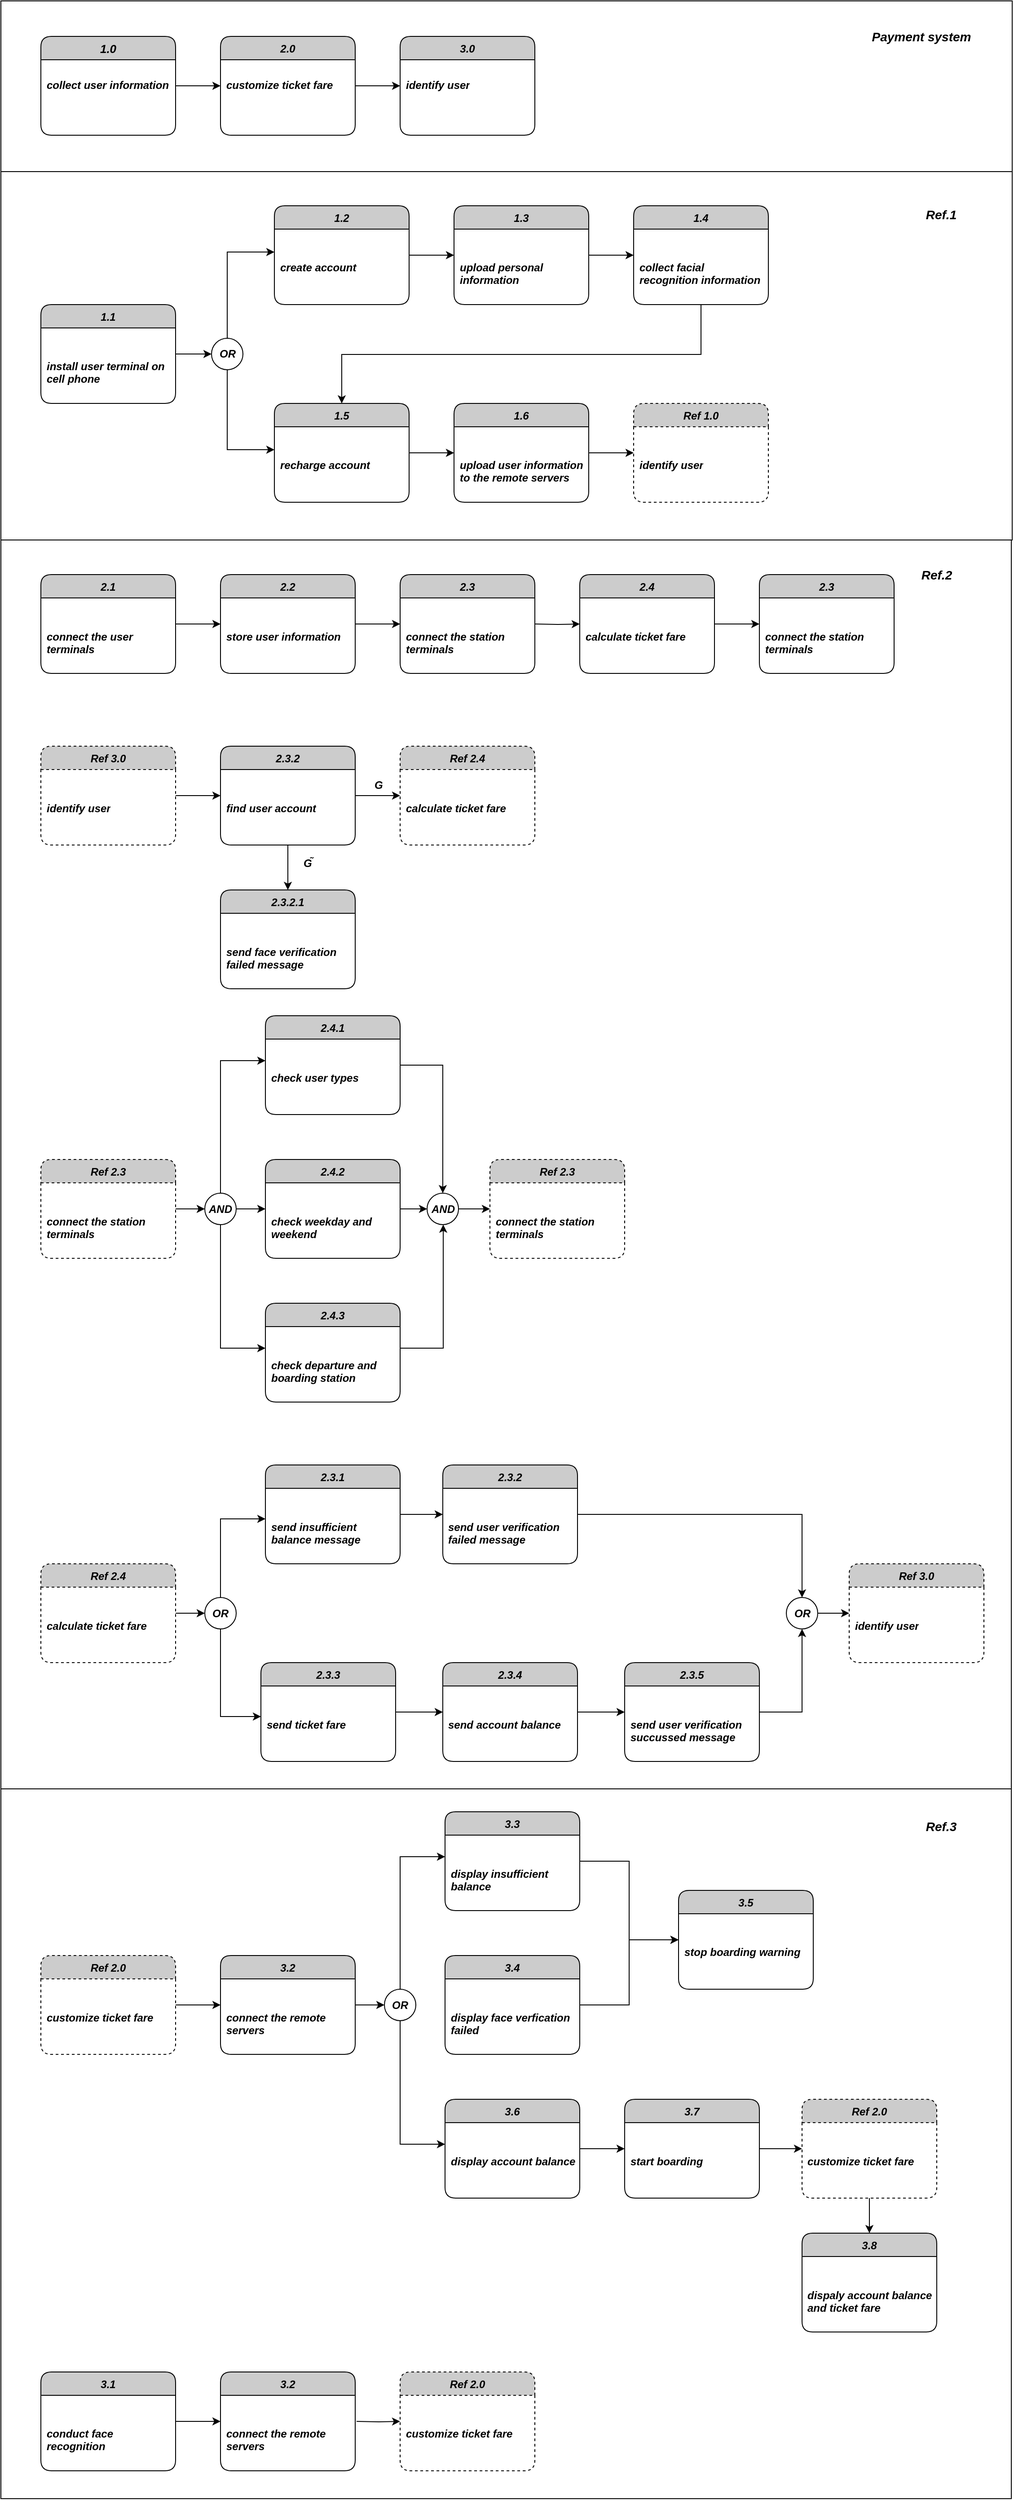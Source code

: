 <mxfile userAgent="Mozilla/5.0 (Windows NT 10.0; Win64; x64; rv:60.0) Gecko/20100101 Firefox/60.0" version="8.7.2" editor="www.draw.io" type="github"><diagram id="e5cf5e6e-a1c5-f6e3-67a1-fb44b6157341" name="Page-1"><mxGraphModel dx="1310" dy="785" grid="1" gridSize="14" guides="1" tooltips="1" connect="0" arrows="1" fold="1" page="1" pageScale="1" pageWidth="2339" pageHeight="3300" background="#ffffff" math="0" shadow="0"><root><mxCell id="0"/><mxCell id="1" parent="0"/><mxCell id="200" value="" style="rounded=0;whiteSpace=wrap;html=1;shadow=0;comic=0;fillColor=none;fontFamily=Helvetica;glass=0;" parent="1" vertex="1"><mxGeometry x="93" y="2080" width="1125" height="790" as="geometry"/></mxCell><mxCell id="201" value="" style="rounded=0;whiteSpace=wrap;html=1;shadow=0;comic=0;fillColor=none;fontFamily=Helvetica;glass=0;" parent="1" vertex="1"><mxGeometry x="93" y="690" width="1125" height="1390" as="geometry"/></mxCell><mxCell id="202" value="" style="rounded=0;whiteSpace=wrap;html=1;shadow=0;comic=0;fillColor=none;fontFamily=Helvetica;glass=0;" parent="1" vertex="1"><mxGeometry x="93" y="280" width="1126" height="410" as="geometry"/></mxCell><mxCell id="203" value="" style="rounded=0;whiteSpace=wrap;html=1;shadow=0;comic=0;fillColor=none;fontFamily=Helvetica;glass=0;gradientColor=#ffffff;" parent="1" vertex="1"><mxGeometry x="93" y="90" width="1126" height="190" as="geometry"/></mxCell><mxCell id="33" style="edgeStyle=orthogonalEdgeStyle;rounded=0;html=1;jettySize=auto;orthogonalLoop=1;fontFamily=Helvetica;" parent="1" source="16" target="25" edge="1"><mxGeometry relative="1" as="geometry"/></mxCell><mxCell id="16" value="1.0" style="swimlane;fontStyle=3;childLayout=stackLayout;horizontal=1;startSize=26;fillColor=#CCCCCC;horizontalStack=0;resizeParent=1;resizeParentMax=0;resizeLast=0;collapsible=1;marginBottom=0;swimlaneFillColor=#ffffff;fontFamily=Helvetica;rounded=1;fontSize=13;" parent="1" vertex="1"><mxGeometry x="137.5" y="129.5" width="150" height="110" as="geometry"/></mxCell><mxCell id="27" value="&#xA;collect user information&#xA;&#xA;" style="text;strokeColor=none;fillColor=none;align=left;verticalAlign=top;spacingLeft=4;spacingRight=4;overflow=hidden;rotatable=0;points=[[0,0.5],[1,0.5]];portConstraint=eastwest;fontStyle=3;whiteSpace=wrap;fontSize=12;" parent="16" vertex="1"><mxGeometry y="26" width="150" height="84" as="geometry"/></mxCell><mxCell id="35" style="edgeStyle=orthogonalEdgeStyle;rounded=0;html=1;jettySize=auto;orthogonalLoop=1;fontFamily=Helvetica;" parent="1" source="25" target="29" edge="1"><mxGeometry relative="1" as="geometry"/></mxCell><mxCell id="25" value="2.0" style="swimlane;fontStyle=3;childLayout=stackLayout;horizontal=1;startSize=26;fillColor=#CCCCCC;horizontalStack=0;resizeParent=1;resizeParentMax=0;resizeLast=0;collapsible=1;marginBottom=0;swimlaneFillColor=#ffffff;fontFamily=Helvetica;rounded=1;" parent="1" vertex="1"><mxGeometry x="337.5" y="129.5" width="150" height="110" as="geometry"/></mxCell><mxCell id="26" value="&#xA;customize ticket fare&#xA;&#xA;" style="text;strokeColor=none;fillColor=none;align=left;verticalAlign=top;spacingLeft=4;spacingRight=4;overflow=hidden;rotatable=0;points=[[0,0.5],[1,0.5]];portConstraint=eastwest;fontStyle=3;whiteSpace=wrap;fontSize=12;" parent="25" vertex="1"><mxGeometry y="26" width="150" height="84" as="geometry"/></mxCell><mxCell id="29" value="3.0" style="swimlane;fontStyle=3;childLayout=stackLayout;horizontal=1;startSize=26;fillColor=#CCCCCC;horizontalStack=0;resizeParent=1;resizeParentMax=0;resizeLast=0;collapsible=1;marginBottom=0;swimlaneFillColor=#ffffff;fontFamily=Helvetica;rounded=1;fontSize=12;" parent="1" vertex="1"><mxGeometry x="537.5" y="129.5" width="150" height="110" as="geometry"/></mxCell><mxCell id="30" value="&#xA;identify user&#xA;&#xA;" style="text;strokeColor=none;fillColor=none;align=left;verticalAlign=top;spacingLeft=4;spacingRight=4;overflow=hidden;rotatable=0;points=[[0,0.5],[1,0.5]];portConstraint=eastwest;fontStyle=3;whiteSpace=wrap;fontSize=12;" parent="29" vertex="1"><mxGeometry y="26" width="150" height="84" as="geometry"/></mxCell><mxCell id="55" style="edgeStyle=orthogonalEdgeStyle;rounded=0;html=1;entryX=0;entryY=0.5;entryPerimeter=0;jettySize=auto;orthogonalLoop=1;fontFamily=Helvetica;" parent="1" source="36" target="38" edge="1"><mxGeometry relative="1" as="geometry"/></mxCell><mxCell id="36" value="1.1" style="swimlane;fontStyle=3;childLayout=stackLayout;horizontal=1;startSize=26;fillColor=#CCCCCC;horizontalStack=0;resizeParent=1;resizeParentMax=0;resizeLast=0;collapsible=1;marginBottom=0;swimlaneFillColor=#ffffff;fontFamily=Helvetica;rounded=1;" parent="1" vertex="1"><mxGeometry x="137.5" y="428" width="150" height="110" as="geometry"/></mxCell><mxCell id="37" value="&#xA;&#xA;install user terminal on cell phone&#xA;" style="text;strokeColor=none;fillColor=none;align=left;verticalAlign=top;spacingLeft=4;spacingRight=4;overflow=hidden;rotatable=0;points=[[0,0.5],[1,0.5]];portConstraint=eastwest;fontStyle=3;whiteSpace=wrap;" parent="36" vertex="1"><mxGeometry y="26" width="150" height="84" as="geometry"/></mxCell><mxCell id="78" style="edgeStyle=orthogonalEdgeStyle;rounded=0;jumpStyle=none;html=1;jettySize=auto;orthogonalLoop=1;fontFamily=Helvetica;" parent="1" source="38" target="41" edge="1"><mxGeometry relative="1" as="geometry"><Array as="points"><mxPoint x="345.5" y="369.5"/></Array></mxGeometry></mxCell><mxCell id="79" style="edgeStyle=orthogonalEdgeStyle;rounded=0;jumpStyle=none;html=1;jettySize=auto;orthogonalLoop=1;fontFamily=Helvetica;" parent="1" source="38" target="48" edge="1"><mxGeometry relative="1" as="geometry"><Array as="points"><mxPoint x="345.5" y="589.5"/></Array></mxGeometry></mxCell><mxCell id="38" value="&lt;i&gt;&lt;b&gt;OR&lt;/b&gt;&lt;/i&gt;" style="ellipse;whiteSpace=wrap;html=1;aspect=fixed;fillColor=none;fontFamily=Helvetica;" parent="1" vertex="1"><mxGeometry x="327.5" y="465.5" width="35" height="35" as="geometry"/></mxCell><mxCell id="39" style="edgeStyle=orthogonalEdgeStyle;rounded=0;html=1;jettySize=auto;orthogonalLoop=1;fontFamily=Helvetica;" parent="1" source="40" target="43" edge="1"><mxGeometry relative="1" as="geometry"/></mxCell><mxCell id="40" value="1.2" style="swimlane;fontStyle=3;childLayout=stackLayout;horizontal=1;startSize=26;fillColor=#CCCCCC;horizontalStack=0;resizeParent=1;resizeParentMax=0;resizeLast=0;collapsible=1;marginBottom=0;swimlaneFillColor=#ffffff;fontFamily=Helvetica;rounded=1;" parent="1" vertex="1"><mxGeometry x="397.5" y="318" width="150" height="110" as="geometry"/></mxCell><mxCell id="41" value="&#xA;&#xA;create account&#xA;&#xA;" style="text;strokeColor=none;fillColor=none;align=left;verticalAlign=top;spacingLeft=4;spacingRight=4;overflow=hidden;rotatable=0;points=[[0,0.5],[1,0.5]];portConstraint=eastwest;fontStyle=3;whiteSpace=wrap;" parent="40" vertex="1"><mxGeometry y="26" width="150" height="84" as="geometry"/></mxCell><mxCell id="42" style="edgeStyle=orthogonalEdgeStyle;rounded=0;html=1;jettySize=auto;orthogonalLoop=1;fontFamily=Helvetica;" parent="1" source="43" target="45" edge="1"><mxGeometry relative="1" as="geometry"/></mxCell><mxCell id="43" value="1.3" style="swimlane;fontStyle=3;childLayout=stackLayout;horizontal=1;startSize=26;fillColor=#CCCCCC;horizontalStack=0;resizeParent=1;resizeParentMax=0;resizeLast=0;collapsible=1;marginBottom=0;swimlaneFillColor=#ffffff;fontFamily=Helvetica;rounded=1;" parent="1" vertex="1"><mxGeometry x="597.5" y="318" width="150" height="110" as="geometry"/></mxCell><mxCell id="44" value="&#xA;&#xA;upload personal information&#xA;" style="text;strokeColor=none;fillColor=none;align=left;verticalAlign=top;spacingLeft=4;spacingRight=4;overflow=hidden;rotatable=0;points=[[0,0.5],[1,0.5]];portConstraint=eastwest;fontStyle=3;whiteSpace=wrap;" parent="43" vertex="1"><mxGeometry y="26" width="150" height="84" as="geometry"/></mxCell><mxCell id="80" style="edgeStyle=orthogonalEdgeStyle;rounded=0;jumpStyle=none;html=1;jettySize=auto;orthogonalLoop=1;fontFamily=Helvetica;" parent="1" source="45" target="47" edge="1"><mxGeometry relative="1" as="geometry"><Array as="points"><mxPoint x="872.5" y="483.5"/><mxPoint x="472.5" y="483.5"/></Array></mxGeometry></mxCell><mxCell id="45" value="1.4" style="swimlane;fontStyle=3;childLayout=stackLayout;horizontal=1;startSize=26;fillColor=#CCCCCC;horizontalStack=0;resizeParent=1;resizeParentMax=0;resizeLast=0;collapsible=1;marginBottom=0;swimlaneFillColor=#ffffff;fontFamily=Helvetica;rounded=1;" parent="1" vertex="1"><mxGeometry x="797.5" y="318" width="150" height="110" as="geometry"/></mxCell><mxCell id="46" value="&#xA;&#xA;collect facial recognition information&#xA;" style="text;strokeColor=none;fillColor=none;align=left;verticalAlign=top;spacingLeft=4;spacingRight=4;overflow=hidden;rotatable=0;points=[[0,0.5],[1,0.5]];portConstraint=eastwest;fontStyle=3;whiteSpace=wrap;" parent="45" vertex="1"><mxGeometry y="26" width="150" height="84" as="geometry"/></mxCell><mxCell id="58" style="edgeStyle=orthogonalEdgeStyle;rounded=0;html=1;jettySize=auto;orthogonalLoop=1;fontFamily=Helvetica;" parent="1" source="47" target="51" edge="1"><mxGeometry relative="1" as="geometry"/></mxCell><mxCell id="47" value="1.5" style="swimlane;fontStyle=3;childLayout=stackLayout;horizontal=1;startSize=26;fillColor=#CCCCCC;horizontalStack=0;resizeParent=1;resizeParentMax=0;resizeLast=0;collapsible=1;marginBottom=0;swimlaneFillColor=#ffffff;fontFamily=Helvetica;comic=0;rounded=1;" parent="1" vertex="1"><mxGeometry x="397.5" y="538" width="150" height="110" as="geometry"/></mxCell><mxCell id="48" value="&#xA;&#xA;recharge account&#xA;&#xA;" style="text;strokeColor=none;fillColor=none;align=left;verticalAlign=top;spacingLeft=4;spacingRight=4;overflow=hidden;rotatable=0;points=[[0,0.5],[1,0.5]];portConstraint=eastwest;fontStyle=3;whiteSpace=wrap;" parent="47" vertex="1"><mxGeometry y="26" width="150" height="84" as="geometry"/></mxCell><mxCell id="59" style="edgeStyle=orthogonalEdgeStyle;rounded=0;html=1;jettySize=auto;orthogonalLoop=1;fontFamily=Helvetica;" parent="1" source="51" target="53" edge="1"><mxGeometry relative="1" as="geometry"/></mxCell><mxCell id="51" value="1.6" style="swimlane;fontStyle=3;childLayout=stackLayout;horizontal=1;startSize=26;fillColor=#CCCCCC;horizontalStack=0;resizeParent=1;resizeParentMax=0;resizeLast=0;collapsible=1;marginBottom=0;swimlaneFillColor=#ffffff;fontFamily=Helvetica;rounded=1;" parent="1" vertex="1"><mxGeometry x="597.5" y="538" width="150" height="110" as="geometry"/></mxCell><mxCell id="52" value="&#xA;&#xA;upload user information to the remote servers&#xA;" style="text;strokeColor=none;fillColor=none;align=left;verticalAlign=top;spacingLeft=4;spacingRight=4;overflow=hidden;rotatable=0;points=[[0,0.5],[1,0.5]];portConstraint=eastwest;fontStyle=3;whiteSpace=wrap;" parent="51" vertex="1"><mxGeometry y="26" width="150" height="84" as="geometry"/></mxCell><mxCell id="53" value="Ref 1.0" style="swimlane;fontStyle=3;childLayout=stackLayout;horizontal=1;startSize=26;fillColor=#CCCCCC;horizontalStack=0;resizeParent=1;resizeParentMax=0;resizeLast=0;collapsible=1;marginBottom=0;swimlaneFillColor=#ffffff;fontFamily=Helvetica;dashed=1;rounded=1;" parent="1" vertex="1"><mxGeometry x="797.5" y="538" width="150" height="110" as="geometry"/></mxCell><mxCell id="54" value="&#xA;&#xA;identify user&#xA;&#xA;" style="text;strokeColor=none;fillColor=none;align=left;verticalAlign=top;spacingLeft=4;spacingRight=4;overflow=hidden;rotatable=0;points=[[0,0.5],[1,0.5]];portConstraint=eastwest;fontStyle=3;whiteSpace=wrap;" parent="53" vertex="1"><mxGeometry y="26" width="150" height="84" as="geometry"/></mxCell><mxCell id="81" style="edgeStyle=orthogonalEdgeStyle;rounded=0;html=1;jettySize=auto;orthogonalLoop=1;fontFamily=Helvetica;" parent="1" source="82" target="85" edge="1"><mxGeometry relative="1" as="geometry"/></mxCell><mxCell id="82" value="2.1" style="swimlane;fontStyle=3;childLayout=stackLayout;horizontal=1;startSize=26;fillColor=#CCCCCC;horizontalStack=0;resizeParent=1;resizeParentMax=0;resizeLast=0;collapsible=1;marginBottom=0;swimlaneFillColor=#ffffff;fontFamily=Helvetica;rounded=1;" parent="1" vertex="1"><mxGeometry x="137.5" y="728.5" width="150" height="110" as="geometry"/></mxCell><mxCell id="83" value="&#xA;&#xA;connect the user terminals&#xA;" style="text;strokeColor=none;fillColor=none;align=left;verticalAlign=top;spacingLeft=4;spacingRight=4;overflow=hidden;rotatable=0;points=[[0,0.5],[1,0.5]];portConstraint=eastwest;fontStyle=3;whiteSpace=wrap;" parent="82" vertex="1"><mxGeometry y="26" width="150" height="84" as="geometry"/></mxCell><mxCell id="84" style="edgeStyle=orthogonalEdgeStyle;rounded=0;html=1;jettySize=auto;orthogonalLoop=1;fontFamily=Helvetica;" parent="1" source="85" target="87" edge="1"><mxGeometry relative="1" as="geometry"/></mxCell><mxCell id="85" value="2.2" style="swimlane;fontStyle=3;childLayout=stackLayout;horizontal=1;startSize=26;fillColor=#CCCCCC;horizontalStack=0;resizeParent=1;resizeParentMax=0;resizeLast=0;collapsible=1;marginBottom=0;swimlaneFillColor=#ffffff;fontFamily=Helvetica;rounded=1;" parent="1" vertex="1"><mxGeometry x="337.5" y="728.5" width="150" height="110" as="geometry"/></mxCell><mxCell id="86" value="&#xA;&#xA;store user information&#xA;&#xA;" style="text;strokeColor=none;fillColor=none;align=left;verticalAlign=top;spacingLeft=4;spacingRight=4;overflow=hidden;rotatable=0;points=[[0,0.5],[1,0.5]];portConstraint=eastwest;fontStyle=3;whiteSpace=wrap;" parent="85" vertex="1"><mxGeometry y="26" width="150" height="84" as="geometry"/></mxCell><mxCell id="87" value="2.3" style="swimlane;fontStyle=3;childLayout=stackLayout;horizontal=1;startSize=26;fillColor=#CCCCCC;horizontalStack=0;resizeParent=1;resizeParentMax=0;resizeLast=0;collapsible=1;marginBottom=0;swimlaneFillColor=#ffffff;fontFamily=Helvetica;rounded=1;" parent="1" vertex="1"><mxGeometry x="537.5" y="728.5" width="150" height="110" as="geometry"/></mxCell><mxCell id="88" value="&#xA;&#xA;connect the station terminals&#xA;" style="text;strokeColor=none;fillColor=none;align=left;verticalAlign=top;spacingLeft=4;spacingRight=4;overflow=hidden;rotatable=0;points=[[0,0.5],[1,0.5]];portConstraint=eastwest;fontStyle=3;whiteSpace=wrap;" parent="87" vertex="1"><mxGeometry y="26" width="150" height="84" as="geometry"/></mxCell><mxCell id="89" style="edgeStyle=orthogonalEdgeStyle;rounded=0;html=1;jettySize=auto;orthogonalLoop=1;fontFamily=Helvetica;" parent="1" target="91" edge="1"><mxGeometry relative="1" as="geometry"><mxPoint x="687.5" y="783.5" as="sourcePoint"/></mxGeometry></mxCell><mxCell id="90" style="edgeStyle=orthogonalEdgeStyle;rounded=0;html=1;jettySize=auto;orthogonalLoop=1;fontFamily=Helvetica;" parent="1" source="91" target="93" edge="1"><mxGeometry relative="1" as="geometry"/></mxCell><mxCell id="91" value="2.4" style="swimlane;fontStyle=3;childLayout=stackLayout;horizontal=1;startSize=26;fillColor=#CCCCCC;horizontalStack=0;resizeParent=1;resizeParentMax=0;resizeLast=0;collapsible=1;marginBottom=0;swimlaneFillColor=#ffffff;fontFamily=Helvetica;rounded=1;" parent="1" vertex="1"><mxGeometry x="737.5" y="728.5" width="150" height="110" as="geometry"/></mxCell><mxCell id="92" value="&#xA;&#xA;calculate ticket fare&#xA;&#xA;" style="text;strokeColor=none;fillColor=none;align=left;verticalAlign=top;spacingLeft=4;spacingRight=4;overflow=hidden;rotatable=0;points=[[0,0.5],[1,0.5]];portConstraint=eastwest;fontStyle=3;whiteSpace=wrap;" parent="91" vertex="1"><mxGeometry y="26" width="150" height="84" as="geometry"/></mxCell><mxCell id="93" value="2.3" style="swimlane;fontStyle=3;childLayout=stackLayout;horizontal=1;startSize=26;fillColor=#CCCCCC;horizontalStack=0;resizeParent=1;resizeParentMax=0;resizeLast=0;collapsible=1;marginBottom=0;swimlaneFillColor=#ffffff;fontFamily=Helvetica;rounded=1;" parent="1" vertex="1"><mxGeometry x="937.5" y="728.5" width="150" height="110" as="geometry"/></mxCell><mxCell id="94" value="&#xA;&#xA;connect the station terminals&#xA;" style="text;strokeColor=none;fillColor=none;align=left;verticalAlign=top;spacingLeft=4;spacingRight=4;overflow=hidden;rotatable=0;points=[[0,0.5],[1,0.5]];portConstraint=eastwest;fontStyle=3;whiteSpace=wrap;" parent="93" vertex="1"><mxGeometry y="26" width="150" height="84" as="geometry"/></mxCell><mxCell id="95" style="edgeStyle=orthogonalEdgeStyle;rounded=0;html=1;jettySize=auto;orthogonalLoop=1;fontFamily=Helvetica;" parent="1" source="96" target="99" edge="1"><mxGeometry relative="1" as="geometry"/></mxCell><mxCell id="96" value="Ref 3.0" style="swimlane;fontStyle=3;childLayout=stackLayout;horizontal=1;startSize=26;fillColor=#CCCCCC;horizontalStack=0;resizeParent=1;resizeParentMax=0;resizeLast=0;collapsible=1;marginBottom=0;swimlaneFillColor=#ffffff;fontFamily=Helvetica;dashed=1;rounded=1;" parent="1" vertex="1"><mxGeometry x="137.5" y="919.5" width="150" height="110" as="geometry"/></mxCell><mxCell id="97" value="&#xA;&#xA;identify user&#xA;&#xA;" style="text;strokeColor=none;fillColor=none;align=left;verticalAlign=top;spacingLeft=4;spacingRight=4;overflow=hidden;rotatable=0;points=[[0,0.5],[1,0.5]];portConstraint=eastwest;fontStyle=3;whiteSpace=wrap;" parent="96" vertex="1"><mxGeometry y="26" width="150" height="84" as="geometry"/></mxCell><mxCell id="98" style="edgeStyle=orthogonalEdgeStyle;rounded=0;html=1;jettySize=auto;orthogonalLoop=1;fontFamily=Helvetica;" parent="1" source="99" target="101" edge="1"><mxGeometry relative="1" as="geometry"/></mxCell><mxCell id="105" style="edgeStyle=orthogonalEdgeStyle;rounded=0;jumpStyle=none;html=1;jettySize=auto;orthogonalLoop=1;fontFamily=Helvetica;" parent="1" source="99" target="103" edge="1"><mxGeometry relative="1" as="geometry"/></mxCell><mxCell id="99" value="2.3.2" style="swimlane;fontStyle=3;childLayout=stackLayout;horizontal=1;startSize=26;fillColor=#CCCCCC;horizontalStack=0;resizeParent=1;resizeParentMax=0;resizeLast=0;collapsible=1;marginBottom=0;swimlaneFillColor=#ffffff;fontFamily=Helvetica;rounded=1;shadow=0;" parent="1" vertex="1"><mxGeometry x="337.5" y="919.5" width="150" height="110" as="geometry"/></mxCell><mxCell id="100" value="&#xA;&#xA;find user account&#xA;&#xA;" style="text;strokeColor=none;fillColor=none;align=left;verticalAlign=top;spacingLeft=4;spacingRight=4;overflow=hidden;rotatable=0;points=[[0,0.5],[1,0.5]];portConstraint=eastwest;fontStyle=3;whiteSpace=wrap;rounded=1;" parent="99" vertex="1"><mxGeometry y="26" width="150" height="84" as="geometry"/></mxCell><mxCell id="101" value="Ref 2.4" style="swimlane;fontStyle=3;childLayout=stackLayout;horizontal=1;startSize=26;fillColor=#CCCCCC;horizontalStack=0;resizeParent=1;resizeParentMax=0;resizeLast=0;collapsible=1;marginBottom=0;swimlaneFillColor=#ffffff;fontFamily=Helvetica;dashed=1;rounded=1;" parent="1" vertex="1"><mxGeometry x="537.5" y="919.5" width="150" height="110" as="geometry"/></mxCell><mxCell id="102" value="&#xA;&#xA;calculate ticket fare&#xA;&#xA;" style="text;strokeColor=none;fillColor=none;align=left;verticalAlign=top;spacingLeft=4;spacingRight=4;overflow=hidden;rotatable=0;points=[[0,0.5],[1,0.5]];portConstraint=eastwest;fontStyle=3;whiteSpace=wrap;" parent="101" vertex="1"><mxGeometry y="26" width="150" height="84" as="geometry"/></mxCell><mxCell id="103" value="2.3.2.1" style="swimlane;fontStyle=3;childLayout=stackLayout;horizontal=1;startSize=26;fillColor=#CCCCCC;horizontalStack=0;resizeParent=1;resizeParentMax=0;resizeLast=0;collapsible=1;marginBottom=0;swimlaneFillColor=#ffffff;fontFamily=Helvetica;rounded=1;" parent="1" vertex="1"><mxGeometry x="337.5" y="1079.5" width="150" height="110" as="geometry"/></mxCell><mxCell id="104" value="&#xA;&#xA;send face verification failed message&#xA;" style="text;strokeColor=none;fillColor=none;align=left;verticalAlign=top;spacingLeft=4;spacingRight=4;overflow=hidden;rotatable=0;points=[[0,0.5],[1,0.5]];portConstraint=eastwest;fontStyle=3;whiteSpace=wrap;" parent="103" vertex="1"><mxGeometry y="26" width="150" height="84" as="geometry"/></mxCell><mxCell id="106" value="&lt;i&gt;&lt;b&gt;G&lt;/b&gt;&lt;/i&gt;" style="text;html=1;resizable=0;points=[];autosize=1;align=left;verticalAlign=top;spacingTop=-4;fontFamily=Helvetica;" parent="1" vertex="1"><mxGeometry x="506.5" y="952.5" width="20" height="20" as="geometry"/></mxCell><mxCell id="107" value="&lt;i&gt;&lt;b&gt;G ̃&lt;/b&gt;&lt;/i&gt;" style="text;html=1;resizable=0;points=[];autosize=1;align=left;verticalAlign=top;spacingTop=-4;fontFamily=Helvetica;" parent="1" vertex="1"><mxGeometry x="427.5" y="1039.5" width="30" height="20" as="geometry"/></mxCell><mxCell id="122" style="edgeStyle=orthogonalEdgeStyle;rounded=0;jumpStyle=none;html=1;jettySize=auto;orthogonalLoop=1;fontFamily=Helvetica;" parent="1" source="108" target="110" edge="1"><mxGeometry relative="1" as="geometry"/></mxCell><mxCell id="108" value="Ref 2.3" style="swimlane;fontStyle=3;childLayout=stackLayout;horizontal=1;startSize=26;fillColor=#CCCCCC;horizontalStack=0;resizeParent=1;resizeParentMax=0;resizeLast=0;collapsible=1;marginBottom=0;swimlaneFillColor=#ffffff;fontFamily=Helvetica;rounded=1;dashed=1;" parent="1" vertex="1"><mxGeometry x="137.5" y="1379.5" width="150" height="110" as="geometry"/></mxCell><mxCell id="109" value="&#xA;&#xA;connect the station terminals&#xA;" style="text;strokeColor=none;fillColor=none;align=left;verticalAlign=top;spacingLeft=4;spacingRight=4;overflow=hidden;rotatable=0;points=[[0,0.5],[1,0.5]];portConstraint=eastwest;fontStyle=3;whiteSpace=wrap;" parent="108" vertex="1"><mxGeometry y="26" width="150" height="84" as="geometry"/></mxCell><mxCell id="125" style="edgeStyle=orthogonalEdgeStyle;rounded=0;jumpStyle=none;html=1;jettySize=auto;orthogonalLoop=1;fontFamily=Helvetica;" parent="1" source="110" target="114" edge="1"><mxGeometry relative="1" as="geometry"><Array as="points"><mxPoint x="337.5" y="1269.5"/></Array></mxGeometry></mxCell><mxCell id="126" style="edgeStyle=orthogonalEdgeStyle;rounded=0;jumpStyle=none;html=1;jettySize=auto;orthogonalLoop=1;fontFamily=Helvetica;" parent="1" source="110" target="116" edge="1"><mxGeometry relative="1" as="geometry"><Array as="points"><mxPoint x="337.5" y="1589.5"/></Array></mxGeometry></mxCell><mxCell id="127" style="edgeStyle=orthogonalEdgeStyle;rounded=0;jumpStyle=none;html=1;jettySize=auto;orthogonalLoop=1;fontFamily=Helvetica;" parent="1" source="110" target="111" edge="1"><mxGeometry relative="1" as="geometry"/></mxCell><mxCell id="110" value="&lt;i&gt;&lt;b&gt;AND&lt;/b&gt;&lt;/i&gt;" style="ellipse;whiteSpace=wrap;html=1;aspect=fixed;fillColor=none;fontFamily=Helvetica;" parent="1" vertex="1"><mxGeometry x="320" y="1417" width="35" height="35" as="geometry"/></mxCell><mxCell id="128" style="edgeStyle=orthogonalEdgeStyle;rounded=0;jumpStyle=none;html=1;jettySize=auto;orthogonalLoop=1;fontFamily=Helvetica;" parent="1" source="111" target="117" edge="1"><mxGeometry relative="1" as="geometry"/></mxCell><mxCell id="111" value="2.4.2" style="swimlane;fontStyle=3;childLayout=stackLayout;horizontal=1;startSize=26;fillColor=#CCCCCC;horizontalStack=0;resizeParent=1;resizeParentMax=0;resizeLast=0;collapsible=1;marginBottom=0;swimlaneFillColor=#ffffff;fontFamily=Helvetica;rounded=1;" parent="1" vertex="1"><mxGeometry x="387.5" y="1379.5" width="150" height="110" as="geometry"/></mxCell><mxCell id="112" value="&#xA;&#xA;check weekday and weekend&#xA;" style="text;strokeColor=none;fillColor=none;align=left;verticalAlign=top;spacingLeft=4;spacingRight=4;overflow=hidden;rotatable=0;points=[[0,0.5],[1,0.5]];portConstraint=eastwest;fontStyle=3;whiteSpace=wrap;" parent="111" vertex="1"><mxGeometry y="26" width="150" height="84" as="geometry"/></mxCell><mxCell id="130" style="edgeStyle=orthogonalEdgeStyle;rounded=0;jumpStyle=none;html=1;jettySize=auto;orthogonalLoop=1;fontFamily=Helvetica;" parent="1" source="113" target="117" edge="1"><mxGeometry relative="1" as="geometry"/></mxCell><mxCell id="113" value="2.4.1" style="swimlane;fontStyle=3;childLayout=stackLayout;horizontal=1;startSize=26;fillColor=#CCCCCC;horizontalStack=0;resizeParent=1;resizeParentMax=0;resizeLast=0;collapsible=1;marginBottom=0;swimlaneFillColor=#ffffff;fontFamily=Helvetica;rounded=1;" parent="1" vertex="1"><mxGeometry x="387.5" y="1219.5" width="150" height="110" as="geometry"/></mxCell><mxCell id="114" value="&#xA;&#xA;check user types&#xA;&#xA;" style="text;strokeColor=none;fillColor=none;align=left;verticalAlign=top;spacingLeft=4;spacingRight=4;overflow=hidden;rotatable=0;points=[[0,0.5],[1,0.5]];portConstraint=eastwest;fontStyle=3;whiteSpace=wrap;" parent="113" vertex="1"><mxGeometry y="26" width="150" height="84" as="geometry"/></mxCell><mxCell id="115" value="2.4.3" style="swimlane;fontStyle=3;childLayout=stackLayout;horizontal=1;startSize=26;fillColor=#CCCCCC;horizontalStack=0;resizeParent=1;resizeParentMax=0;resizeLast=0;collapsible=1;marginBottom=0;swimlaneFillColor=#ffffff;fontFamily=Helvetica;rounded=1;" parent="1" vertex="1"><mxGeometry x="387.5" y="1539.5" width="150" height="110" as="geometry"/></mxCell><mxCell id="116" value="&#xA;&#xA;check departure and boarding station&#xA;" style="text;strokeColor=none;fillColor=none;align=left;verticalAlign=top;spacingLeft=4;spacingRight=4;overflow=hidden;rotatable=0;points=[[0,0.5],[1,0.5]];portConstraint=eastwest;fontStyle=3;whiteSpace=wrap;" parent="115" vertex="1"><mxGeometry y="26" width="150" height="84" as="geometry"/></mxCell><mxCell id="129" style="edgeStyle=orthogonalEdgeStyle;rounded=0;jumpStyle=none;html=1;jettySize=auto;orthogonalLoop=1;fontFamily=Helvetica;" parent="1" source="117" target="118" edge="1"><mxGeometry relative="1" as="geometry"/></mxCell><mxCell id="117" value="&lt;i&gt;&lt;b&gt;AND&lt;/b&gt;&lt;/i&gt;" style="ellipse;whiteSpace=wrap;html=1;aspect=fixed;fillColor=none;fontFamily=Helvetica;" parent="1" vertex="1"><mxGeometry x="567.5" y="1417" width="35" height="35" as="geometry"/></mxCell><mxCell id="118" value="Ref 2.3" style="swimlane;fontStyle=3;childLayout=stackLayout;horizontal=1;startSize=26;fillColor=#CCCCCC;horizontalStack=0;resizeParent=1;resizeParentMax=0;resizeLast=0;collapsible=1;marginBottom=0;swimlaneFillColor=#ffffff;fontFamily=Helvetica;rounded=1;dashed=1;" parent="1" vertex="1"><mxGeometry x="637.5" y="1379.5" width="150" height="110" as="geometry"/></mxCell><mxCell id="119" value="&#xA;&#xA;connect the station terminals&#xA;" style="text;strokeColor=none;fillColor=none;align=left;verticalAlign=top;spacingLeft=4;spacingRight=4;overflow=hidden;rotatable=0;points=[[0,0.5],[1,0.5]];portConstraint=eastwest;fontStyle=3;whiteSpace=wrap;" parent="118" vertex="1"><mxGeometry y="26" width="150" height="84" as="geometry"/></mxCell><mxCell id="131" style="edgeStyle=orthogonalEdgeStyle;rounded=0;jumpStyle=none;html=1;jettySize=auto;orthogonalLoop=1;fontFamily=Helvetica;" parent="1" source="116" target="117" edge="1"><mxGeometry relative="1" as="geometry"><Array as="points"><mxPoint x="585.5" y="1589.5"/></Array></mxGeometry></mxCell><mxCell id="151" style="edgeStyle=orthogonalEdgeStyle;rounded=0;jumpStyle=none;html=1;jettySize=auto;orthogonalLoop=1;fontFamily=Helvetica;" parent="1" source="133" target="141" edge="1"><mxGeometry relative="1" as="geometry"/></mxCell><mxCell id="133" value="Ref 2.4" style="swimlane;fontStyle=3;childLayout=stackLayout;horizontal=1;startSize=26;fillColor=#CCCCCC;horizontalStack=0;resizeParent=1;resizeParentMax=0;resizeLast=0;collapsible=1;marginBottom=0;swimlaneFillColor=#ffffff;fontFamily=Helvetica;rounded=1;dashed=1;" parent="1" vertex="1"><mxGeometry x="137.5" y="1829.5" width="150" height="110" as="geometry"/></mxCell><mxCell id="134" value="&#xA;&#xA;calculate ticket fare&#xA;&#xA;" style="text;strokeColor=none;fillColor=none;align=left;verticalAlign=top;spacingLeft=4;spacingRight=4;overflow=hidden;rotatable=0;points=[[0,0.5],[1,0.5]];portConstraint=eastwest;fontStyle=3;whiteSpace=wrap;" parent="133" vertex="1"><mxGeometry y="26" width="150" height="84" as="geometry"/></mxCell><mxCell id="155" style="edgeStyle=orthogonalEdgeStyle;rounded=0;jumpStyle=none;html=1;jettySize=auto;orthogonalLoop=1;fontFamily=Helvetica;" parent="1" source="137" target="142" edge="1"><mxGeometry relative="1" as="geometry"/></mxCell><mxCell id="137" value="2.3.1" style="swimlane;fontStyle=3;childLayout=stackLayout;horizontal=1;startSize=26;fillColor=#CCCCCC;horizontalStack=0;resizeParent=1;resizeParentMax=0;resizeLast=0;collapsible=1;marginBottom=0;swimlaneFillColor=#ffffff;fontFamily=Helvetica;rounded=1;" parent="1" vertex="1"><mxGeometry x="387.5" y="1719.5" width="150" height="110" as="geometry"/></mxCell><mxCell id="138" value="&#xA;&#xA;send insufficient balance message&#xA;" style="text;strokeColor=none;fillColor=none;align=left;verticalAlign=top;spacingLeft=4;spacingRight=4;overflow=hidden;rotatable=0;points=[[0,0.5],[1,0.5]];portConstraint=eastwest;fontStyle=3;whiteSpace=wrap;" parent="137" vertex="1"><mxGeometry y="26" width="150" height="84" as="geometry"/></mxCell><mxCell id="156" style="edgeStyle=orthogonalEdgeStyle;rounded=0;jumpStyle=none;html=1;jettySize=auto;orthogonalLoop=1;fontFamily=Helvetica;" parent="1" source="139" target="144" edge="1"><mxGeometry relative="1" as="geometry"/></mxCell><mxCell id="139" value="2.3.3" style="swimlane;fontStyle=3;childLayout=stackLayout;horizontal=1;startSize=26;fillColor=#CCCCCC;horizontalStack=0;resizeParent=1;resizeParentMax=0;resizeLast=0;collapsible=1;marginBottom=0;swimlaneFillColor=#ffffff;fontFamily=Helvetica;rounded=1;" parent="1" vertex="1"><mxGeometry x="382.5" y="1939.5" width="150" height="110" as="geometry"/></mxCell><mxCell id="140" value="&#xA;&#xA;send ticket fare&#xA;&#xA;" style="text;strokeColor=none;fillColor=none;align=left;verticalAlign=top;spacingLeft=4;spacingRight=4;overflow=hidden;rotatable=0;points=[[0,0.5],[1,0.5]];portConstraint=eastwest;fontStyle=3;whiteSpace=wrap;" parent="139" vertex="1"><mxGeometry y="26" width="150" height="84" as="geometry"/></mxCell><mxCell id="152" style="edgeStyle=orthogonalEdgeStyle;rounded=0;jumpStyle=none;html=1;jettySize=auto;orthogonalLoop=1;fontFamily=Helvetica;" parent="1" source="141" target="138" edge="1"><mxGeometry relative="1" as="geometry"><Array as="points"><mxPoint x="337.5" y="1779.5"/></Array></mxGeometry></mxCell><mxCell id="153" style="edgeStyle=orthogonalEdgeStyle;rounded=0;jumpStyle=none;html=1;jettySize=auto;orthogonalLoop=1;fontFamily=Helvetica;" parent="1" source="141" target="140" edge="1"><mxGeometry relative="1" as="geometry"><Array as="points"><mxPoint x="337.5" y="1999.5"/></Array></mxGeometry></mxCell><mxCell id="141" value="&lt;i&gt;&lt;b&gt;OR&lt;/b&gt;&lt;/i&gt;" style="ellipse;whiteSpace=wrap;html=1;aspect=fixed;fillColor=none;fontFamily=Helvetica;" parent="1" vertex="1"><mxGeometry x="320" y="1867" width="35" height="35" as="geometry"/></mxCell><mxCell id="158" style="edgeStyle=orthogonalEdgeStyle;rounded=0;jumpStyle=none;html=1;jettySize=auto;orthogonalLoop=1;fontFamily=Helvetica;" parent="1" source="142" target="150" edge="1"><mxGeometry relative="1" as="geometry"/></mxCell><mxCell id="142" value="2.3.2" style="swimlane;fontStyle=3;childLayout=stackLayout;horizontal=1;startSize=26;fillColor=#CCCCCC;horizontalStack=0;resizeParent=1;resizeParentMax=0;resizeLast=0;collapsible=1;marginBottom=0;swimlaneFillColor=#ffffff;fontFamily=Helvetica;rounded=1;" parent="1" vertex="1"><mxGeometry x="585" y="1719.5" width="150" height="110" as="geometry"/></mxCell><mxCell id="143" value="&#xA;&#xA;send user verification failed message&#xA;" style="text;strokeColor=none;fillColor=none;align=left;verticalAlign=top;spacingLeft=4;spacingRight=4;overflow=hidden;rotatable=0;points=[[0,0.5],[1,0.5]];portConstraint=eastwest;fontStyle=3;whiteSpace=wrap;" parent="142" vertex="1"><mxGeometry y="26" width="150" height="84" as="geometry"/></mxCell><mxCell id="157" style="edgeStyle=orthogonalEdgeStyle;rounded=0;jumpStyle=none;html=1;jettySize=auto;orthogonalLoop=1;fontFamily=Helvetica;" parent="1" source="144" target="146" edge="1"><mxGeometry relative="1" as="geometry"/></mxCell><mxCell id="144" value="2.3.4" style="swimlane;fontStyle=3;childLayout=stackLayout;horizontal=1;startSize=26;fillColor=#CCCCCC;horizontalStack=0;resizeParent=1;resizeParentMax=0;resizeLast=0;collapsible=1;marginBottom=0;swimlaneFillColor=#ffffff;fontFamily=Helvetica;rounded=1;" parent="1" vertex="1"><mxGeometry x="585" y="1939.5" width="150" height="110" as="geometry"/></mxCell><mxCell id="145" value="&#xA;&#xA;send account balance&#xA;&#xA;" style="text;strokeColor=none;fillColor=none;align=left;verticalAlign=top;spacingLeft=4;spacingRight=4;overflow=hidden;rotatable=0;points=[[0,0.5],[1,0.5]];portConstraint=eastwest;fontStyle=3;whiteSpace=wrap;" parent="144" vertex="1"><mxGeometry y="26" width="150" height="84" as="geometry"/></mxCell><mxCell id="159" style="edgeStyle=orthogonalEdgeStyle;rounded=0;jumpStyle=none;html=1;jettySize=auto;orthogonalLoop=1;fontFamily=Helvetica;" parent="1" source="146" target="150" edge="1"><mxGeometry relative="1" as="geometry"/></mxCell><mxCell id="146" value="2.3.5" style="swimlane;fontStyle=3;childLayout=stackLayout;horizontal=1;startSize=26;fillColor=#CCCCCC;horizontalStack=0;resizeParent=1;resizeParentMax=0;resizeLast=0;collapsible=1;marginBottom=0;swimlaneFillColor=#ffffff;fontFamily=Helvetica;rounded=1;" parent="1" vertex="1"><mxGeometry x="787.5" y="1939.5" width="150" height="110" as="geometry"/></mxCell><mxCell id="147" value="&#xA;&#xA;send user verification succussed message &#xA;" style="text;strokeColor=none;fillColor=none;align=left;verticalAlign=top;spacingLeft=4;spacingRight=4;overflow=hidden;rotatable=0;points=[[0,0.5],[1,0.5]];portConstraint=eastwest;fontStyle=3;whiteSpace=wrap;" parent="146" vertex="1"><mxGeometry y="26" width="150" height="84" as="geometry"/></mxCell><mxCell id="148" value="Ref 3.0" style="swimlane;fontStyle=3;childLayout=stackLayout;horizontal=1;startSize=26;fillColor=#CCCCCC;horizontalStack=0;resizeParent=1;resizeParentMax=0;resizeLast=0;collapsible=1;marginBottom=0;swimlaneFillColor=#ffffff;fontFamily=Helvetica;rounded=1;dashed=1;" parent="1" vertex="1"><mxGeometry x="1037.5" y="1829.5" width="150" height="110" as="geometry"/></mxCell><mxCell id="149" value="&#xA;&#xA;identify user&#xA;&#xA;" style="text;strokeColor=none;fillColor=none;align=left;verticalAlign=top;spacingLeft=4;spacingRight=4;overflow=hidden;rotatable=0;points=[[0,0.5],[1,0.5]];portConstraint=eastwest;fontStyle=3;whiteSpace=wrap;" parent="148" vertex="1"><mxGeometry y="26" width="150" height="84" as="geometry"/></mxCell><mxCell id="160" style="edgeStyle=orthogonalEdgeStyle;rounded=0;jumpStyle=none;html=1;jettySize=auto;orthogonalLoop=1;fontFamily=Helvetica;" parent="1" source="150" target="148" edge="1"><mxGeometry relative="1" as="geometry"/></mxCell><mxCell id="150" value="&lt;i&gt;&lt;b&gt;OR&lt;/b&gt;&lt;/i&gt;" style="ellipse;whiteSpace=wrap;html=1;aspect=fixed;fillColor=none;fontFamily=Helvetica;" parent="1" vertex="1"><mxGeometry x="967.5" y="1867" width="35" height="35" as="geometry"/></mxCell><mxCell id="161" style="edgeStyle=orthogonalEdgeStyle;rounded=0;jumpStyle=none;html=1;jettySize=auto;orthogonalLoop=1;fontFamily=Helvetica;" parent="1" source="162" target="166" edge="1"><mxGeometry relative="1" as="geometry"/></mxCell><mxCell id="162" value="3.2" style="swimlane;fontStyle=3;childLayout=stackLayout;horizontal=1;startSize=26;fillColor=#CCCCCC;horizontalStack=0;resizeParent=1;resizeParentMax=0;resizeLast=0;collapsible=1;marginBottom=0;swimlaneFillColor=#ffffff;fontFamily=Helvetica;rounded=1;" parent="1" vertex="1"><mxGeometry x="337.5" y="2265.5" width="150" height="110" as="geometry"/></mxCell><mxCell id="163" value="&#xA;&#xA;connect the remote servers&#xA;" style="text;strokeColor=none;fillColor=none;align=left;verticalAlign=top;spacingLeft=4;spacingRight=4;overflow=hidden;rotatable=0;points=[[0,0.5],[1,0.5]];portConstraint=eastwest;fontStyle=3;whiteSpace=wrap;" parent="162" vertex="1"><mxGeometry y="26" width="150" height="84" as="geometry"/></mxCell><mxCell id="164" style="edgeStyle=orthogonalEdgeStyle;rounded=0;jumpStyle=none;html=1;jettySize=auto;orthogonalLoop=1;fontFamily=Helvetica;" parent="1" source="166" target="170" edge="1"><mxGeometry relative="1" as="geometry"><Array as="points"><mxPoint x="537.5" y="2155.5"/></Array></mxGeometry></mxCell><mxCell id="165" style="edgeStyle=orthogonalEdgeStyle;rounded=0;jumpStyle=none;html=1;jettySize=auto;orthogonalLoop=1;fontFamily=Helvetica;" parent="1" source="166" target="172" edge="1"><mxGeometry relative="1" as="geometry"><Array as="points"><mxPoint x="537.5" y="2475.5"/></Array></mxGeometry></mxCell><mxCell id="166" value="&lt;i&gt;&lt;b&gt;OR&lt;/b&gt;&lt;/i&gt;" style="ellipse;whiteSpace=wrap;html=1;aspect=fixed;fillColor=none;fontFamily=Helvetica;" parent="1" vertex="1"><mxGeometry x="520" y="2303" width="35" height="35" as="geometry"/></mxCell><mxCell id="185" style="edgeStyle=orthogonalEdgeStyle;rounded=0;jumpStyle=none;html=1;jettySize=auto;orthogonalLoop=1;fontFamily=Helvetica;" parent="1" source="167" target="176" edge="1"><mxGeometry relative="1" as="geometry"/></mxCell><mxCell id="167" value="3.4" style="swimlane;fontStyle=3;childLayout=stackLayout;horizontal=1;startSize=26;fillColor=#CCCCCC;horizontalStack=0;resizeParent=1;resizeParentMax=0;resizeLast=0;collapsible=1;marginBottom=0;swimlaneFillColor=#ffffff;fontFamily=Helvetica;rounded=1;" parent="1" vertex="1"><mxGeometry x="587.5" y="2265.5" width="150" height="110" as="geometry"/></mxCell><mxCell id="168" value="&#xA;&#xA;display face verfication failed&#xA;" style="text;strokeColor=none;fillColor=none;align=left;verticalAlign=top;spacingLeft=4;spacingRight=4;overflow=hidden;rotatable=0;points=[[0,0.5],[1,0.5]];portConstraint=eastwest;fontStyle=3;whiteSpace=wrap;" parent="167" vertex="1"><mxGeometry y="26" width="150" height="84" as="geometry"/></mxCell><mxCell id="184" style="edgeStyle=orthogonalEdgeStyle;rounded=0;jumpStyle=none;html=1;jettySize=auto;orthogonalLoop=1;fontFamily=Helvetica;" parent="1" source="169" target="176" edge="1"><mxGeometry relative="1" as="geometry"/></mxCell><mxCell id="169" value="3.3" style="swimlane;fontStyle=3;childLayout=stackLayout;horizontal=1;startSize=26;fillColor=#CCCCCC;horizontalStack=0;resizeParent=1;resizeParentMax=0;resizeLast=0;collapsible=1;marginBottom=0;swimlaneFillColor=#ffffff;fontFamily=Helvetica;rounded=1;" parent="1" vertex="1"><mxGeometry x="587.5" y="2105.5" width="150" height="110" as="geometry"/></mxCell><mxCell id="170" value="&#xA;&#xA;display insufficient balance&#xA;" style="text;strokeColor=none;fillColor=none;align=left;verticalAlign=top;spacingLeft=4;spacingRight=4;overflow=hidden;rotatable=0;points=[[0,0.5],[1,0.5]];portConstraint=eastwest;fontStyle=3;whiteSpace=wrap;" parent="169" vertex="1"><mxGeometry y="26" width="150" height="84" as="geometry"/></mxCell><mxCell id="186" style="edgeStyle=orthogonalEdgeStyle;rounded=0;jumpStyle=none;html=1;jettySize=auto;orthogonalLoop=1;fontFamily=Helvetica;" parent="1" source="171" target="178" edge="1"><mxGeometry relative="1" as="geometry"/></mxCell><mxCell id="171" value="3.6" style="swimlane;fontStyle=3;childLayout=stackLayout;horizontal=1;startSize=26;fillColor=#CCCCCC;horizontalStack=0;resizeParent=1;resizeParentMax=0;resizeLast=0;collapsible=1;marginBottom=0;swimlaneFillColor=#ffffff;fontFamily=Helvetica;rounded=1;" parent="1" vertex="1"><mxGeometry x="587.5" y="2425.5" width="150" height="110" as="geometry"/></mxCell><mxCell id="172" value="&#xA;&#xA;display account balance&#xA;&#xA;" style="text;strokeColor=none;fillColor=none;align=left;verticalAlign=top;spacingLeft=4;spacingRight=4;overflow=hidden;rotatable=0;points=[[0,0.5],[1,0.5]];portConstraint=eastwest;fontStyle=3;whiteSpace=wrap;" parent="171" vertex="1"><mxGeometry y="26" width="150" height="84" as="geometry"/></mxCell><mxCell id="175" style="edgeStyle=orthogonalEdgeStyle;rounded=0;jumpStyle=none;html=1;jettySize=auto;orthogonalLoop=1;fontFamily=Helvetica;" parent="1" source="173" target="162" edge="1"><mxGeometry relative="1" as="geometry"/></mxCell><mxCell id="173" value="Ref 2.0" style="swimlane;fontStyle=3;childLayout=stackLayout;horizontal=1;startSize=26;fillColor=#CCCCCC;horizontalStack=0;resizeParent=1;resizeParentMax=0;resizeLast=0;collapsible=1;marginBottom=0;swimlaneFillColor=#ffffff;fontFamily=Helvetica;rounded=1;dashed=1;" parent="1" vertex="1"><mxGeometry x="137.5" y="2265.5" width="150" height="110" as="geometry"/></mxCell><mxCell id="174" value="&#xA;&#xA;customize ticket fare&#xA;&#xA;" style="text;strokeColor=none;fillColor=none;align=left;verticalAlign=top;spacingLeft=4;spacingRight=4;overflow=hidden;rotatable=0;points=[[0,0.5],[1,0.5]];portConstraint=eastwest;fontStyle=3;whiteSpace=wrap;" parent="173" vertex="1"><mxGeometry y="26" width="150" height="84" as="geometry"/></mxCell><mxCell id="176" value="3.5" style="swimlane;fontStyle=3;childLayout=stackLayout;horizontal=1;startSize=26;fillColor=#CCCCCC;horizontalStack=0;resizeParent=1;resizeParentMax=0;resizeLast=0;collapsible=1;marginBottom=0;swimlaneFillColor=#ffffff;fontFamily=Helvetica;rounded=1;" parent="1" vertex="1"><mxGeometry x="847.5" y="2193" width="150" height="110" as="geometry"/></mxCell><mxCell id="177" value="&#xA;&#xA;stop boarding warning&#xA;&#xA;" style="text;strokeColor=none;fillColor=none;align=left;verticalAlign=top;spacingLeft=4;spacingRight=4;overflow=hidden;rotatable=0;points=[[0,0.5],[1,0.5]];portConstraint=eastwest;fontStyle=3;whiteSpace=wrap;" parent="176" vertex="1"><mxGeometry y="26" width="150" height="84" as="geometry"/></mxCell><mxCell id="187" style="edgeStyle=orthogonalEdgeStyle;rounded=0;jumpStyle=none;html=1;jettySize=auto;orthogonalLoop=1;fontFamily=Helvetica;" parent="1" source="178" target="180" edge="1"><mxGeometry relative="1" as="geometry"/></mxCell><mxCell id="178" value="3.7" style="swimlane;fontStyle=3;childLayout=stackLayout;horizontal=1;startSize=26;fillColor=#CCCCCC;horizontalStack=0;resizeParent=1;resizeParentMax=0;resizeLast=0;collapsible=1;marginBottom=0;swimlaneFillColor=#ffffff;fontFamily=Helvetica;rounded=1;" parent="1" vertex="1"><mxGeometry x="787.5" y="2425.5" width="150" height="110" as="geometry"/></mxCell><mxCell id="179" value="&#xA;&#xA;start boarding&#xA;&#xA;" style="text;strokeColor=none;fillColor=none;align=left;verticalAlign=top;spacingLeft=4;spacingRight=4;overflow=hidden;rotatable=0;points=[[0,0.5],[1,0.5]];portConstraint=eastwest;fontStyle=3;whiteSpace=wrap;" parent="178" vertex="1"><mxGeometry y="26" width="150" height="84" as="geometry"/></mxCell><mxCell id="188" style="edgeStyle=orthogonalEdgeStyle;rounded=0;jumpStyle=none;html=1;jettySize=auto;orthogonalLoop=1;fontFamily=Helvetica;" parent="1" source="180" target="182" edge="1"><mxGeometry relative="1" as="geometry"/></mxCell><mxCell id="180" value="Ref 2.0" style="swimlane;fontStyle=3;childLayout=stackLayout;horizontal=1;startSize=26;fillColor=#CCCCCC;horizontalStack=0;resizeParent=1;resizeParentMax=0;resizeLast=0;collapsible=1;marginBottom=0;swimlaneFillColor=#ffffff;fontFamily=Helvetica;rounded=1;dashed=1;" parent="1" vertex="1"><mxGeometry x="985" y="2425.5" width="150" height="110" as="geometry"/></mxCell><mxCell id="181" value="&#xA;&#xA;customize ticket fare&#xA;&#xA;" style="text;strokeColor=none;fillColor=none;align=left;verticalAlign=top;spacingLeft=4;spacingRight=4;overflow=hidden;rotatable=0;points=[[0,0.5],[1,0.5]];portConstraint=eastwest;fontStyle=3;whiteSpace=wrap;" parent="180" vertex="1"><mxGeometry y="26" width="150" height="84" as="geometry"/></mxCell><mxCell id="182" value="3.8" style="swimlane;fontStyle=3;childLayout=stackLayout;horizontal=1;startSize=26;fillColor=#CCCCCC;horizontalStack=0;resizeParent=1;resizeParentMax=0;resizeLast=0;collapsible=1;marginBottom=0;swimlaneFillColor=#ffffff;fontFamily=Helvetica;rounded=1;" parent="1" vertex="1"><mxGeometry x="985" y="2574.5" width="150" height="110" as="geometry"/></mxCell><mxCell id="183" value="&#xA;&#xA;dispaly account balance and ticket fare&#xA;" style="text;strokeColor=none;fillColor=none;align=left;verticalAlign=top;spacingLeft=4;spacingRight=4;overflow=hidden;rotatable=0;points=[[0,0.5],[1,0.5]];portConstraint=eastwest;fontStyle=3;whiteSpace=wrap;" parent="182" vertex="1"><mxGeometry y="26" width="150" height="84" as="geometry"/></mxCell><mxCell id="190" style="edgeStyle=orthogonalEdgeStyle;rounded=0;jumpStyle=none;html=1;jettySize=auto;orthogonalLoop=1;fontFamily=Helvetica;" parent="1" source="191" target="193" edge="1"><mxGeometry relative="1" as="geometry"/></mxCell><mxCell id="191" value="3.1" style="swimlane;fontStyle=3;childLayout=stackLayout;horizontal=1;startSize=26;fillColor=#CCCCCC;horizontalStack=0;resizeParent=1;resizeParentMax=0;resizeLast=0;collapsible=1;marginBottom=0;swimlaneFillColor=#ffffff;fontFamily=Helvetica;rounded=1;" parent="1" vertex="1"><mxGeometry x="137.5" y="2729" width="150" height="110" as="geometry"/></mxCell><mxCell id="192" value="&#xA;&#xA;conduct face recognition&#xA;&#xA;" style="text;strokeColor=none;fillColor=none;align=left;verticalAlign=top;spacingLeft=4;spacingRight=4;overflow=hidden;rotatable=0;points=[[0,0.5],[1,0.5]];portConstraint=eastwest;fontStyle=3;whiteSpace=wrap;" parent="191" vertex="1"><mxGeometry y="26" width="150" height="84" as="geometry"/></mxCell><mxCell id="193" value="3.2" style="swimlane;fontStyle=3;childLayout=stackLayout;horizontal=1;startSize=26;fillColor=#CCCCCC;horizontalStack=0;resizeParent=1;resizeParentMax=0;resizeLast=0;collapsible=1;marginBottom=0;swimlaneFillColor=#ffffff;fontFamily=Helvetica;rounded=1;" parent="1" vertex="1"><mxGeometry x="337.5" y="2729" width="150" height="110" as="geometry"/></mxCell><mxCell id="194" value="&#xA;&#xA;connect the remote servers&#xA;" style="text;strokeColor=none;fillColor=none;align=left;verticalAlign=top;spacingLeft=4;spacingRight=4;overflow=hidden;rotatable=0;points=[[0,0.5],[1,0.5]];portConstraint=eastwest;fontStyle=3;whiteSpace=wrap;" parent="193" vertex="1"><mxGeometry y="26" width="150" height="84" as="geometry"/></mxCell><mxCell id="195" style="edgeStyle=orthogonalEdgeStyle;rounded=0;jumpStyle=none;html=1;jettySize=auto;orthogonalLoop=1;fontFamily=Helvetica;" parent="1" target="196" edge="1"><mxGeometry relative="1" as="geometry"><mxPoint x="489" y="2784" as="sourcePoint"/></mxGeometry></mxCell><mxCell id="196" value="Ref 2.0" style="swimlane;fontStyle=3;childLayout=stackLayout;horizontal=1;startSize=26;fillColor=#CCCCCC;horizontalStack=0;resizeParent=1;resizeParentMax=0;resizeLast=0;collapsible=1;marginBottom=0;swimlaneFillColor=#ffffff;fontFamily=Helvetica;rounded=1;dashed=1;" parent="1" vertex="1"><mxGeometry x="537.5" y="2729" width="150" height="110" as="geometry"/></mxCell><mxCell id="197" value="&#xA;&#xA;customize ticket fare&#xA;&#xA;" style="text;strokeColor=none;fillColor=none;align=left;verticalAlign=top;spacingLeft=4;spacingRight=4;overflow=hidden;rotatable=0;points=[[0,0.5],[1,0.5]];portConstraint=eastwest;fontStyle=3;whiteSpace=wrap;" parent="196" vertex="1"><mxGeometry y="26" width="150" height="84" as="geometry"/></mxCell><mxCell id="206" value="&lt;font style=&quot;font-size: 14px&quot;&gt;Payment system&lt;/font&gt;" style="text;html=1;strokeColor=none;fillColor=none;align=center;verticalAlign=middle;whiteSpace=wrap;rounded=0;shadow=0;glass=0;comic=0;fontFamily=Helvetica;fontStyle=3" parent="1" vertex="1"><mxGeometry x="1037.5" y="119.5" width="160" height="20" as="geometry"/></mxCell><mxCell id="207" value="&lt;div align=&quot;right&quot;&gt;&lt;font style=&quot;font-size: 14px&quot;&gt;Ref.1&lt;/font&gt;&lt;/div&gt;" style="text;html=1;strokeColor=none;fillColor=none;align=center;verticalAlign=middle;whiteSpace=wrap;rounded=0;shadow=0;glass=0;comic=0;fontFamily=Helvetica;fontStyle=3" parent="1" vertex="1"><mxGeometry x="1060" y="318" width="160" height="20" as="geometry"/></mxCell><mxCell id="210" value="&lt;font style=&quot;font-size: 14px&quot;&gt;Ref.2&lt;/font&gt;" style="text;html=1;strokeColor=none;fillColor=none;align=center;verticalAlign=middle;whiteSpace=wrap;rounded=0;shadow=0;glass=0;comic=0;fontFamily=Helvetica;fontStyle=3" parent="1" vertex="1"><mxGeometry x="1055" y="718.5" width="160" height="20" as="geometry"/></mxCell><mxCell id="211" value="&lt;font style=&quot;font-size: 14px&quot;&gt;Ref.3&lt;/font&gt;" style="text;html=1;strokeColor=none;fillColor=none;align=center;verticalAlign=middle;whiteSpace=wrap;rounded=0;shadow=0;glass=0;comic=0;fontFamily=Helvetica;fontStyle=3" parent="1" vertex="1"><mxGeometry x="1060" y="2111.5" width="160" height="20" as="geometry"/></mxCell></root></mxGraphModel></diagram></mxfile>